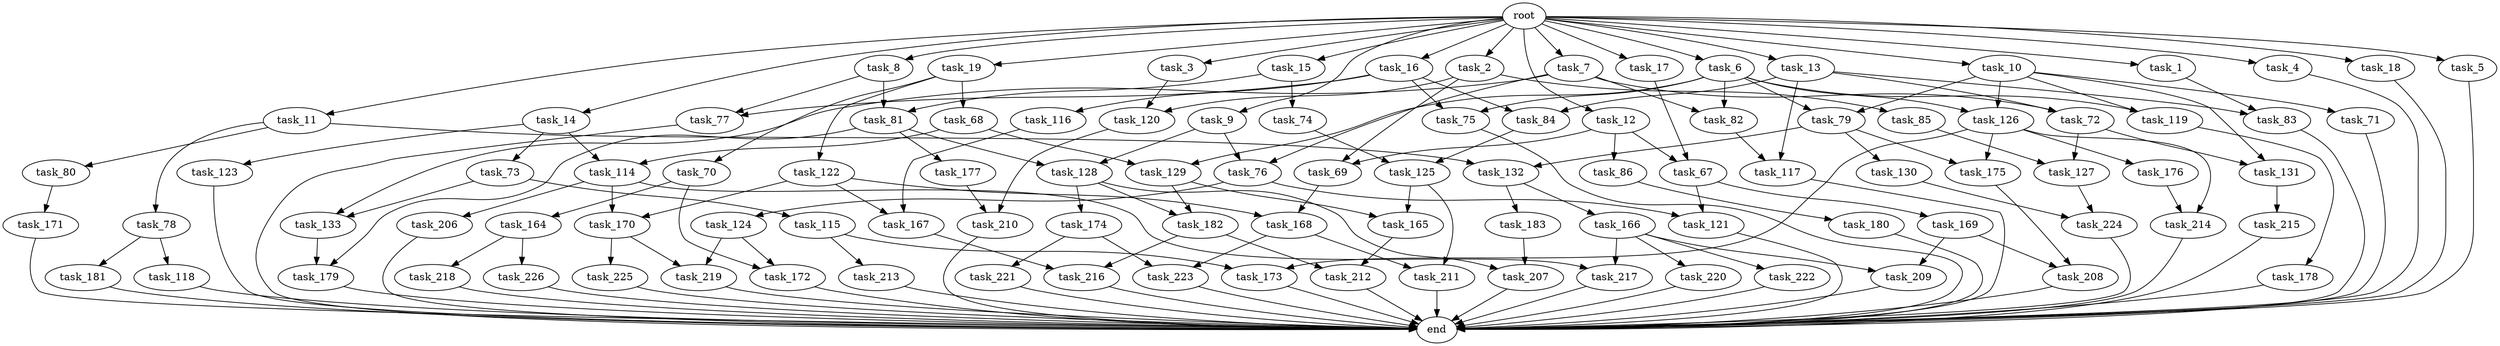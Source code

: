 digraph G {
  task_207 [size="833223655.424000"];
  task_16 [size="1.024000"];
  task_219 [size="386547056.640000"];
  task_212 [size="343597383.680000"];
  task_168 [size="1717986918.400000"];
  task_115 [size="77309411.328000"];
  task_17 [size="1.024000"];
  task_19 [size="1.024000"];
  task_12 [size="1.024000"];
  task_172 [size="936302870.528000"];
  task_119 [size="455266533.376000"];
  task_114 [size="1408749273.088000"];
  task_166 [size="309237645.312000"];
  task_68 [size="77309411.328000"];
  task_6 [size="1.024000"];
  task_86 [size="77309411.328000"];
  task_84 [size="1073741824.000000"];
  task_176 [size="858993459.200000"];
  task_1 [size="1.024000"];
  task_2 [size="1.024000"];
  task_218 [size="137438953.472000"];
  task_123 [size="858993459.200000"];
  task_79 [size="455266533.376000"];
  task_72 [size="764504178.688000"];
  task_217 [size="833223655.424000"];
  task_14 [size="1.024000"];
  task_180 [size="309237645.312000"];
  root [size="0.000000"];
  task_216 [size="171798691.840000"];
  task_127 [size="635655159.808000"];
  task_117 [size="429496729.600000"];
  task_7 [size="1.024000"];
  task_74 [size="77309411.328000"];
  task_75 [size="1279900254.208000"];
  task_220 [size="137438953.472000"];
  task_129 [size="970662608.896000"];
  task_215 [size="77309411.328000"];
  task_82 [size="970662608.896000"];
  task_133 [size="627065225.216000"];
  task_77 [size="996432412.672000"];
  task_210 [size="910533066.752000"];
  task_165 [size="635655159.808000"];
  task_131 [size="455266533.376000"];
  task_209 [size="214748364.800000"];
  task_174 [size="137438953.472000"];
  task_11 [size="1.024000"];
  task_179 [size="523986010.112000"];
  task_4 [size="1.024000"];
  task_125 [size="833223655.424000"];
  task_173 [size="996432412.672000"];
  task_18 [size="1.024000"];
  task_182 [size="558345748.480000"];
  task_83 [size="1073741824.000000"];
  task_73 [size="858993459.200000"];
  task_76 [size="687194767.360000"];
  task_211 [size="352187318.272000"];
  task_208 [size="154618822.656000"];
  task_10 [size="1.024000"];
  task_81 [size="214748364.800000"];
  task_225 [size="309237645.312000"];
  task_130 [size="214748364.800000"];
  task_213 [size="137438953.472000"];
  task_13 [size="1.024000"];
  task_69 [size="292057776.128000"];
  task_178 [size="858993459.200000"];
  task_223 [size="996432412.672000"];
  task_214 [size="1717986918.400000"];
  task_118 [size="77309411.328000"];
  task_121 [size="1168231104.512000"];
  task_15 [size="1.024000"];
  task_169 [size="309237645.312000"];
  end [size="0.000000"];
  task_164 [size="858993459.200000"];
  task_167 [size="1279900254.208000"];
  task_122 [size="77309411.328000"];
  task_70 [size="77309411.328000"];
  task_78 [size="34359738.368000"];
  task_175 [size="1073741824.000000"];
  task_3 [size="1.024000"];
  task_181 [size="77309411.328000"];
  task_183 [size="309237645.312000"];
  task_71 [size="34359738.368000"];
  task_170 [size="1554778161.152000"];
  task_85 [size="214748364.800000"];
  task_8 [size="1.024000"];
  task_126 [size="455266533.376000"];
  task_9 [size="1.024000"];
  task_120 [size="910533066.752000"];
  task_5 [size="1.024000"];
  task_124 [size="858993459.200000"];
  task_67 [size="498216206.336000"];
  task_132 [size="249108103.168000"];
  task_80 [size="34359738.368000"];
  task_226 [size="137438953.472000"];
  task_177 [size="214748364.800000"];
  task_224 [size="1005022347.264000"];
  task_116 [size="858993459.200000"];
  task_222 [size="137438953.472000"];
  task_171 [size="420906795.008000"];
  task_128 [size="352187318.272000"];
  task_221 [size="858993459.200000"];
  task_206 [size="695784701.952000"];

  task_207 -> end [size="1.000000"];
  task_16 -> task_77 [size="838860800.000000"];
  task_16 -> task_75 [size="838860800.000000"];
  task_16 -> task_84 [size="838860800.000000"];
  task_16 -> task_116 [size="838860800.000000"];
  task_219 -> end [size="1.000000"];
  task_212 -> end [size="1.000000"];
  task_168 -> task_223 [size="134217728.000000"];
  task_168 -> task_211 [size="134217728.000000"];
  task_115 -> task_173 [size="134217728.000000"];
  task_115 -> task_213 [size="134217728.000000"];
  task_17 -> task_67 [size="411041792.000000"];
  task_19 -> task_70 [size="75497472.000000"];
  task_19 -> task_68 [size="75497472.000000"];
  task_19 -> task_122 [size="75497472.000000"];
  task_12 -> task_86 [size="75497472.000000"];
  task_12 -> task_67 [size="75497472.000000"];
  task_12 -> task_69 [size="75497472.000000"];
  task_172 -> end [size="1.000000"];
  task_119 -> task_178 [size="838860800.000000"];
  task_114 -> task_217 [size="679477248.000000"];
  task_114 -> task_170 [size="679477248.000000"];
  task_114 -> task_206 [size="679477248.000000"];
  task_166 -> task_220 [size="134217728.000000"];
  task_166 -> task_209 [size="134217728.000000"];
  task_166 -> task_217 [size="134217728.000000"];
  task_166 -> task_222 [size="134217728.000000"];
  task_68 -> task_114 [size="536870912.000000"];
  task_68 -> task_129 [size="536870912.000000"];
  task_6 -> task_119 [size="411041792.000000"];
  task_6 -> task_82 [size="411041792.000000"];
  task_6 -> task_79 [size="411041792.000000"];
  task_6 -> task_75 [size="411041792.000000"];
  task_6 -> task_126 [size="411041792.000000"];
  task_6 -> task_129 [size="411041792.000000"];
  task_86 -> task_180 [size="301989888.000000"];
  task_84 -> task_125 [size="134217728.000000"];
  task_176 -> task_214 [size="838860800.000000"];
  task_1 -> task_83 [size="838860800.000000"];
  task_2 -> task_120 [size="209715200.000000"];
  task_2 -> task_69 [size="209715200.000000"];
  task_2 -> task_85 [size="209715200.000000"];
  task_218 -> end [size="1.000000"];
  task_123 -> end [size="1.000000"];
  task_79 -> task_130 [size="209715200.000000"];
  task_79 -> task_175 [size="209715200.000000"];
  task_79 -> task_132 [size="209715200.000000"];
  task_72 -> task_127 [size="411041792.000000"];
  task_72 -> task_131 [size="411041792.000000"];
  task_217 -> end [size="1.000000"];
  task_14 -> task_114 [size="838860800.000000"];
  task_14 -> task_73 [size="838860800.000000"];
  task_14 -> task_123 [size="838860800.000000"];
  task_180 -> end [size="1.000000"];
  root -> task_2 [size="1.000000"];
  root -> task_7 [size="1.000000"];
  root -> task_5 [size="1.000000"];
  root -> task_11 [size="1.000000"];
  root -> task_10 [size="1.000000"];
  root -> task_16 [size="1.000000"];
  root -> task_4 [size="1.000000"];
  root -> task_17 [size="1.000000"];
  root -> task_3 [size="1.000000"];
  root -> task_13 [size="1.000000"];
  root -> task_18 [size="1.000000"];
  root -> task_9 [size="1.000000"];
  root -> task_19 [size="1.000000"];
  root -> task_6 [size="1.000000"];
  root -> task_14 [size="1.000000"];
  root -> task_8 [size="1.000000"];
  root -> task_12 [size="1.000000"];
  root -> task_15 [size="1.000000"];
  root -> task_1 [size="1.000000"];
  task_216 -> end [size="1.000000"];
  task_127 -> task_224 [size="301989888.000000"];
  task_117 -> end [size="1.000000"];
  task_7 -> task_82 [size="536870912.000000"];
  task_7 -> task_133 [size="536870912.000000"];
  task_7 -> task_76 [size="536870912.000000"];
  task_7 -> task_72 [size="536870912.000000"];
  task_74 -> task_125 [size="679477248.000000"];
  task_75 -> end [size="1.000000"];
  task_220 -> end [size="1.000000"];
  task_129 -> task_182 [size="411041792.000000"];
  task_129 -> task_165 [size="411041792.000000"];
  task_215 -> end [size="1.000000"];
  task_82 -> task_117 [size="209715200.000000"];
  task_133 -> task_179 [size="301989888.000000"];
  task_77 -> end [size="1.000000"];
  task_210 -> end [size="1.000000"];
  task_165 -> task_212 [size="301989888.000000"];
  task_131 -> task_215 [size="75497472.000000"];
  task_209 -> end [size="1.000000"];
  task_174 -> task_223 [size="838860800.000000"];
  task_174 -> task_221 [size="838860800.000000"];
  task_11 -> task_78 [size="33554432.000000"];
  task_11 -> task_80 [size="33554432.000000"];
  task_11 -> task_132 [size="33554432.000000"];
  task_179 -> end [size="1.000000"];
  task_4 -> end [size="1.000000"];
  task_125 -> task_165 [size="209715200.000000"];
  task_125 -> task_211 [size="209715200.000000"];
  task_173 -> end [size="1.000000"];
  task_18 -> end [size="1.000000"];
  task_182 -> task_212 [size="33554432.000000"];
  task_182 -> task_216 [size="33554432.000000"];
  task_83 -> end [size="1.000000"];
  task_73 -> task_133 [size="75497472.000000"];
  task_73 -> task_115 [size="75497472.000000"];
  task_76 -> task_121 [size="838860800.000000"];
  task_76 -> task_124 [size="838860800.000000"];
  task_211 -> end [size="1.000000"];
  task_208 -> end [size="1.000000"];
  task_10 -> task_71 [size="33554432.000000"];
  task_10 -> task_119 [size="33554432.000000"];
  task_10 -> task_79 [size="33554432.000000"];
  task_10 -> task_126 [size="33554432.000000"];
  task_10 -> task_131 [size="33554432.000000"];
  task_81 -> task_177 [size="209715200.000000"];
  task_81 -> task_179 [size="209715200.000000"];
  task_81 -> task_128 [size="209715200.000000"];
  task_225 -> end [size="1.000000"];
  task_130 -> task_224 [size="679477248.000000"];
  task_213 -> end [size="1.000000"];
  task_13 -> task_83 [size="209715200.000000"];
  task_13 -> task_72 [size="209715200.000000"];
  task_13 -> task_84 [size="209715200.000000"];
  task_13 -> task_117 [size="209715200.000000"];
  task_69 -> task_168 [size="838860800.000000"];
  task_178 -> end [size="1.000000"];
  task_223 -> end [size="1.000000"];
  task_214 -> end [size="1.000000"];
  task_118 -> end [size="1.000000"];
  task_121 -> end [size="1.000000"];
  task_15 -> task_74 [size="75497472.000000"];
  task_15 -> task_81 [size="75497472.000000"];
  task_169 -> task_209 [size="75497472.000000"];
  task_169 -> task_208 [size="75497472.000000"];
  task_164 -> task_226 [size="134217728.000000"];
  task_164 -> task_218 [size="134217728.000000"];
  task_167 -> task_216 [size="134217728.000000"];
  task_122 -> task_168 [size="838860800.000000"];
  task_122 -> task_167 [size="838860800.000000"];
  task_122 -> task_170 [size="838860800.000000"];
  task_70 -> task_164 [size="838860800.000000"];
  task_70 -> task_172 [size="838860800.000000"];
  task_78 -> task_118 [size="75497472.000000"];
  task_78 -> task_181 [size="75497472.000000"];
  task_175 -> task_208 [size="75497472.000000"];
  task_3 -> task_120 [size="679477248.000000"];
  task_181 -> end [size="1.000000"];
  task_183 -> task_207 [size="679477248.000000"];
  task_71 -> end [size="1.000000"];
  task_170 -> task_225 [size="301989888.000000"];
  task_170 -> task_219 [size="301989888.000000"];
  task_85 -> task_127 [size="209715200.000000"];
  task_8 -> task_81 [size="134217728.000000"];
  task_8 -> task_77 [size="134217728.000000"];
  task_126 -> task_173 [size="838860800.000000"];
  task_126 -> task_214 [size="838860800.000000"];
  task_126 -> task_175 [size="838860800.000000"];
  task_126 -> task_176 [size="838860800.000000"];
  task_9 -> task_128 [size="134217728.000000"];
  task_9 -> task_76 [size="134217728.000000"];
  task_120 -> task_210 [size="679477248.000000"];
  task_5 -> end [size="1.000000"];
  task_124 -> task_219 [size="75497472.000000"];
  task_124 -> task_172 [size="75497472.000000"];
  task_67 -> task_121 [size="301989888.000000"];
  task_67 -> task_169 [size="301989888.000000"];
  task_132 -> task_166 [size="301989888.000000"];
  task_132 -> task_183 [size="301989888.000000"];
  task_80 -> task_171 [size="411041792.000000"];
  task_226 -> end [size="1.000000"];
  task_177 -> task_210 [size="209715200.000000"];
  task_224 -> end [size="1.000000"];
  task_116 -> task_167 [size="411041792.000000"];
  task_222 -> end [size="1.000000"];
  task_171 -> end [size="1.000000"];
  task_128 -> task_207 [size="134217728.000000"];
  task_128 -> task_174 [size="134217728.000000"];
  task_128 -> task_182 [size="134217728.000000"];
  task_221 -> end [size="1.000000"];
  task_206 -> end [size="1.000000"];
}
